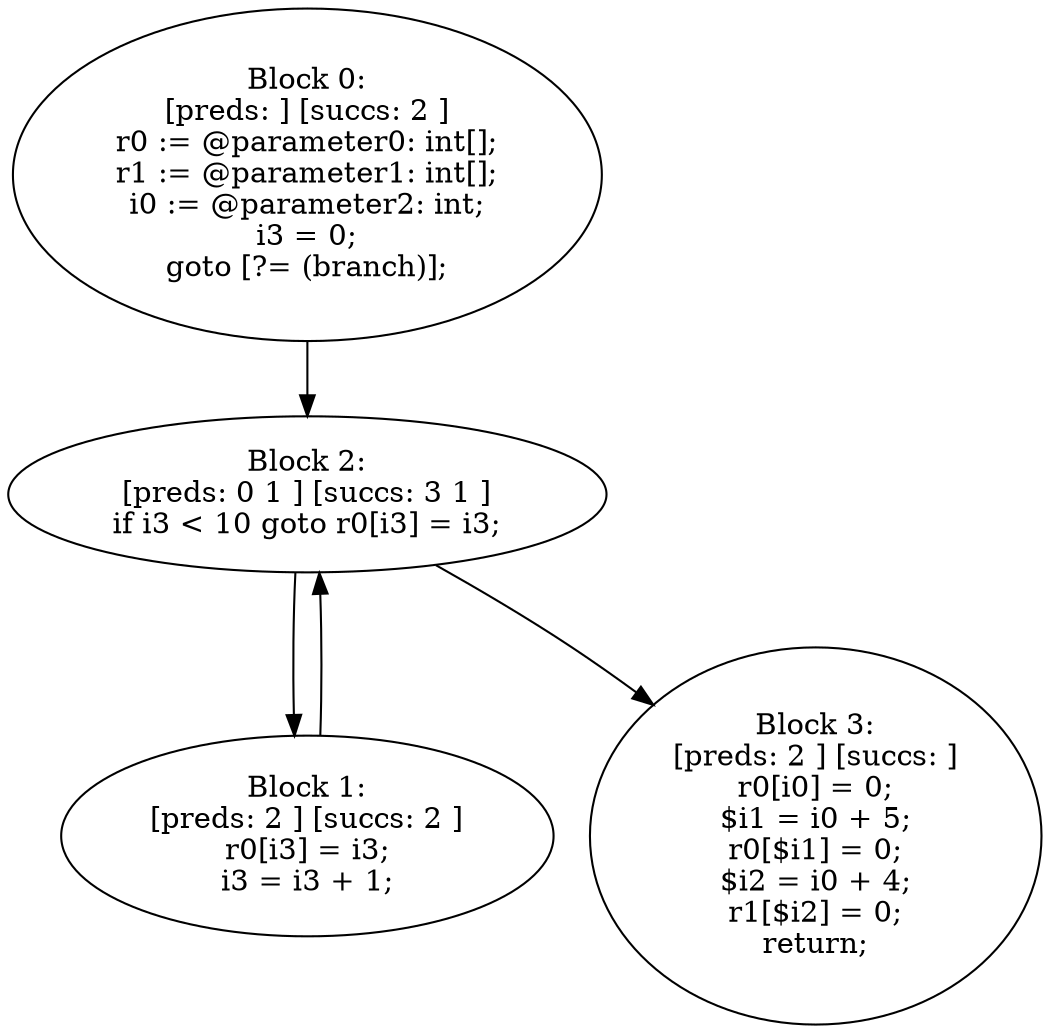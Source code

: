 digraph "unitGraph" {
    "Block 0:
[preds: ] [succs: 2 ]
r0 := @parameter0: int[];
r1 := @parameter1: int[];
i0 := @parameter2: int;
i3 = 0;
goto [?= (branch)];
"
    "Block 1:
[preds: 2 ] [succs: 2 ]
r0[i3] = i3;
i3 = i3 + 1;
"
    "Block 2:
[preds: 0 1 ] [succs: 3 1 ]
if i3 < 10 goto r0[i3] = i3;
"
    "Block 3:
[preds: 2 ] [succs: ]
r0[i0] = 0;
$i1 = i0 + 5;
r0[$i1] = 0;
$i2 = i0 + 4;
r1[$i2] = 0;
return;
"
    "Block 0:
[preds: ] [succs: 2 ]
r0 := @parameter0: int[];
r1 := @parameter1: int[];
i0 := @parameter2: int;
i3 = 0;
goto [?= (branch)];
"->"Block 2:
[preds: 0 1 ] [succs: 3 1 ]
if i3 < 10 goto r0[i3] = i3;
";
    "Block 1:
[preds: 2 ] [succs: 2 ]
r0[i3] = i3;
i3 = i3 + 1;
"->"Block 2:
[preds: 0 1 ] [succs: 3 1 ]
if i3 < 10 goto r0[i3] = i3;
";
    "Block 2:
[preds: 0 1 ] [succs: 3 1 ]
if i3 < 10 goto r0[i3] = i3;
"->"Block 3:
[preds: 2 ] [succs: ]
r0[i0] = 0;
$i1 = i0 + 5;
r0[$i1] = 0;
$i2 = i0 + 4;
r1[$i2] = 0;
return;
";
    "Block 2:
[preds: 0 1 ] [succs: 3 1 ]
if i3 < 10 goto r0[i3] = i3;
"->"Block 1:
[preds: 2 ] [succs: 2 ]
r0[i3] = i3;
i3 = i3 + 1;
";
}
